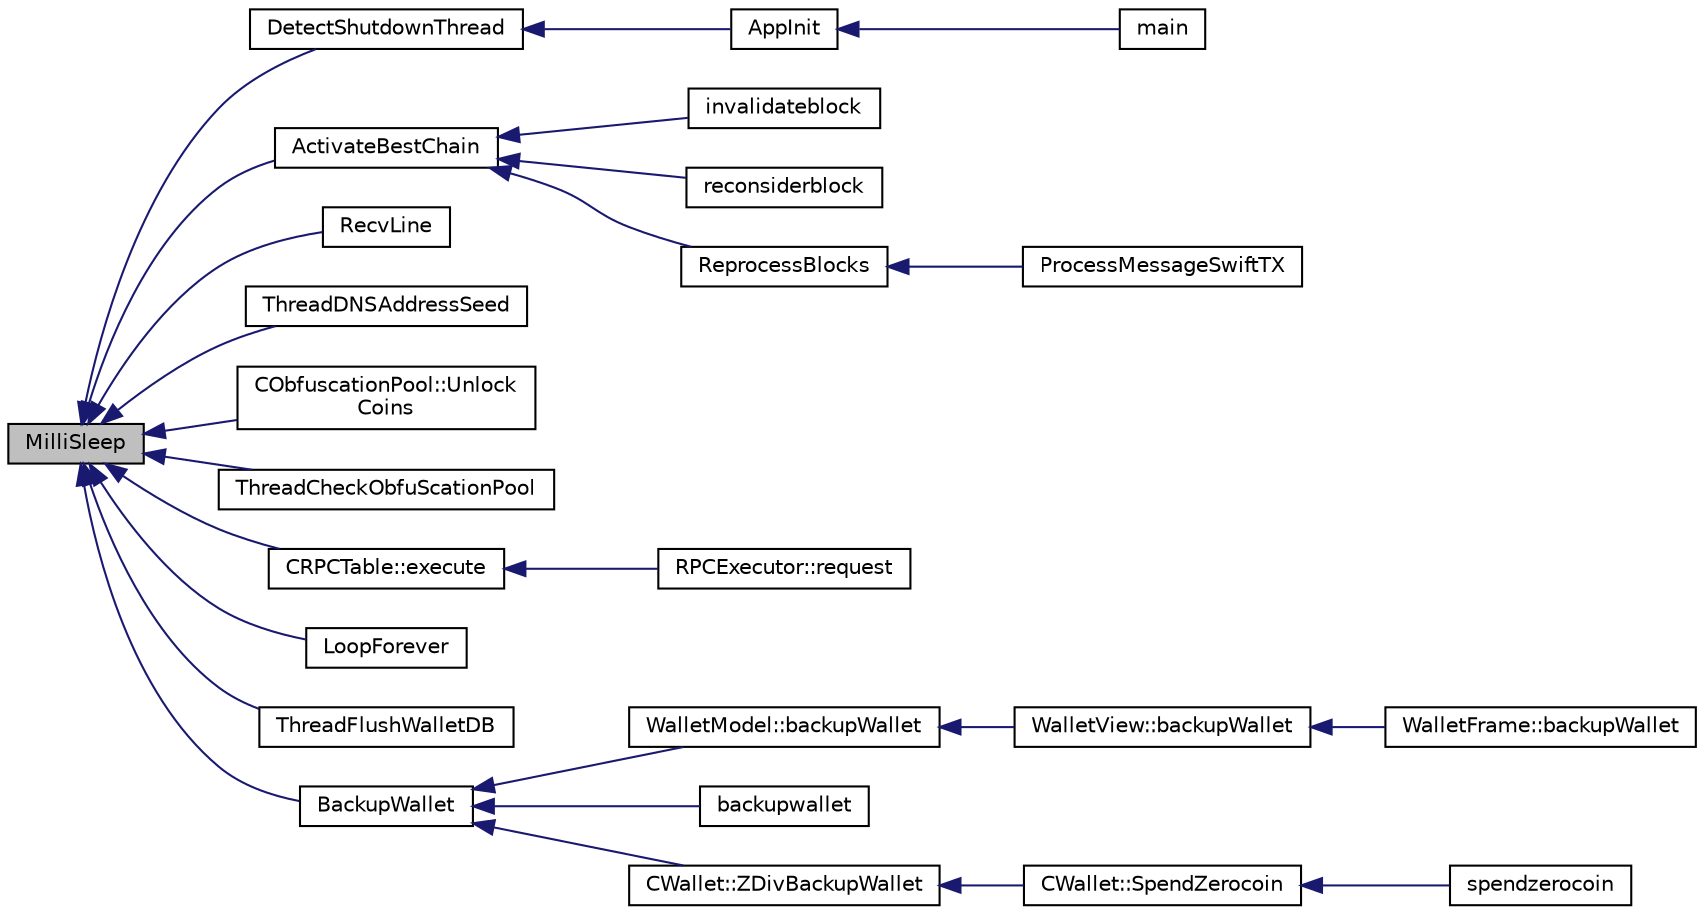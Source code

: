 digraph "MilliSleep"
{
  edge [fontname="Helvetica",fontsize="10",labelfontname="Helvetica",labelfontsize="10"];
  node [fontname="Helvetica",fontsize="10",shape=record];
  rankdir="LR";
  Node365 [label="MilliSleep",height=0.2,width=0.4,color="black", fillcolor="grey75", style="filled", fontcolor="black"];
  Node365 -> Node366 [dir="back",color="midnightblue",fontsize="10",style="solid",fontname="Helvetica"];
  Node366 [label="DetectShutdownThread",height=0.2,width=0.4,color="black", fillcolor="white", style="filled",URL="$divid_8cpp.html#ab68baad9d16aab4c1dcdda691a8bf18f"];
  Node366 -> Node367 [dir="back",color="midnightblue",fontsize="10",style="solid",fontname="Helvetica"];
  Node367 [label="AppInit",height=0.2,width=0.4,color="black", fillcolor="white", style="filled",URL="$divid_8cpp.html#ac59316b767e6984e1285f0531275286b"];
  Node367 -> Node368 [dir="back",color="midnightblue",fontsize="10",style="solid",fontname="Helvetica"];
  Node368 [label="main",height=0.2,width=0.4,color="black", fillcolor="white", style="filled",URL="$divid_8cpp.html#a0ddf1224851353fc92bfbff6f499fa97"];
  Node365 -> Node369 [dir="back",color="midnightblue",fontsize="10",style="solid",fontname="Helvetica"];
  Node369 [label="ActivateBestChain",height=0.2,width=0.4,color="black", fillcolor="white", style="filled",URL="$main_8h.html#a72319a7a8134065f0d4f16f47f902d2b",tooltip="Make the best chain active, in multiple steps. "];
  Node369 -> Node370 [dir="back",color="midnightblue",fontsize="10",style="solid",fontname="Helvetica"];
  Node370 [label="invalidateblock",height=0.2,width=0.4,color="black", fillcolor="white", style="filled",URL="$rpcblockchain_8cpp.html#aad7d6af4efa7bf90262450c0dd5998da"];
  Node369 -> Node371 [dir="back",color="midnightblue",fontsize="10",style="solid",fontname="Helvetica"];
  Node371 [label="reconsiderblock",height=0.2,width=0.4,color="black", fillcolor="white", style="filled",URL="$rpcblockchain_8cpp.html#a2188d4f05e6f6176e49da2a1d41b55e3"];
  Node369 -> Node372 [dir="back",color="midnightblue",fontsize="10",style="solid",fontname="Helvetica"];
  Node372 [label="ReprocessBlocks",height=0.2,width=0.4,color="black", fillcolor="white", style="filled",URL="$spork_8h.html#a6b20cdba297d137a4d7a91691cc4457b"];
  Node372 -> Node373 [dir="back",color="midnightblue",fontsize="10",style="solid",fontname="Helvetica"];
  Node373 [label="ProcessMessageSwiftTX",height=0.2,width=0.4,color="black", fillcolor="white", style="filled",URL="$swifttx_8h.html#a155e5c12fe35b2b4129c46ba9b66b06f"];
  Node365 -> Node374 [dir="back",color="midnightblue",fontsize="10",style="solid",fontname="Helvetica"];
  Node374 [label="RecvLine",height=0.2,width=0.4,color="black", fillcolor="white", style="filled",URL="$net_8cpp.html#a1974b789f25e8ac412052f627488e0ad"];
  Node365 -> Node375 [dir="back",color="midnightblue",fontsize="10",style="solid",fontname="Helvetica"];
  Node375 [label="ThreadDNSAddressSeed",height=0.2,width=0.4,color="black", fillcolor="white", style="filled",URL="$net_8cpp.html#ab2d8883b5524ec7b80d3b9535e73a3ed"];
  Node365 -> Node376 [dir="back",color="midnightblue",fontsize="10",style="solid",fontname="Helvetica"];
  Node376 [label="CObfuscationPool::Unlock\lCoins",height=0.2,width=0.4,color="black", fillcolor="white", style="filled",URL="$class_c_obfuscation_pool.html#aa8020a6f75404ddbde8dfee08c6a5322"];
  Node365 -> Node377 [dir="back",color="midnightblue",fontsize="10",style="solid",fontname="Helvetica"];
  Node377 [label="ThreadCheckObfuScationPool",height=0.2,width=0.4,color="black", fillcolor="white", style="filled",URL="$obfuscation_8h.html#a3f96a5ca9c6735e5bfac77582f0af321"];
  Node365 -> Node378 [dir="back",color="midnightblue",fontsize="10",style="solid",fontname="Helvetica"];
  Node378 [label="CRPCTable::execute",height=0.2,width=0.4,color="black", fillcolor="white", style="filled",URL="$class_c_r_p_c_table.html#a18a39759205e739d86a35a1c92243760",tooltip="Execute a method. "];
  Node378 -> Node379 [dir="back",color="midnightblue",fontsize="10",style="solid",fontname="Helvetica"];
  Node379 [label="RPCExecutor::request",height=0.2,width=0.4,color="black", fillcolor="white", style="filled",URL="$class_r_p_c_executor.html#a26e314b5c74eef7a5d310578e1cdb1eb"];
  Node365 -> Node380 [dir="back",color="midnightblue",fontsize="10",style="solid",fontname="Helvetica"];
  Node380 [label="LoopForever",height=0.2,width=0.4,color="black", fillcolor="white", style="filled",URL="$util_8h.html#ac6be85b683de5d9b41dc3046e50d6acd",tooltip="Standard wrapper for do-something-forever thread functions. "];
  Node365 -> Node381 [dir="back",color="midnightblue",fontsize="10",style="solid",fontname="Helvetica"];
  Node381 [label="ThreadFlushWalletDB",height=0.2,width=0.4,color="black", fillcolor="white", style="filled",URL="$walletdb_8cpp.html#a571e13707ba159c7c047875764ae5e2b"];
  Node365 -> Node382 [dir="back",color="midnightblue",fontsize="10",style="solid",fontname="Helvetica"];
  Node382 [label="BackupWallet",height=0.2,width=0.4,color="black", fillcolor="white", style="filled",URL="$walletdb_8cpp.html#a273c3692765c732c5f724cec93e6b62f"];
  Node382 -> Node383 [dir="back",color="midnightblue",fontsize="10",style="solid",fontname="Helvetica"];
  Node383 [label="WalletModel::backupWallet",height=0.2,width=0.4,color="black", fillcolor="white", style="filled",URL="$class_wallet_model.html#aa316c19ef41f26ea89f194ab253d3206"];
  Node383 -> Node384 [dir="back",color="midnightblue",fontsize="10",style="solid",fontname="Helvetica"];
  Node384 [label="WalletView::backupWallet",height=0.2,width=0.4,color="black", fillcolor="white", style="filled",URL="$class_wallet_view.html#a9800d793b552076b4207276d9e08c8b6",tooltip="Backup the wallet. "];
  Node384 -> Node385 [dir="back",color="midnightblue",fontsize="10",style="solid",fontname="Helvetica"];
  Node385 [label="WalletFrame::backupWallet",height=0.2,width=0.4,color="black", fillcolor="white", style="filled",URL="$class_wallet_frame.html#a76aa3543635fedea052661a4cd44b81d",tooltip="Backup the wallet. "];
  Node382 -> Node386 [dir="back",color="midnightblue",fontsize="10",style="solid",fontname="Helvetica"];
  Node386 [label="backupwallet",height=0.2,width=0.4,color="black", fillcolor="white", style="filled",URL="$rpcwallet_8cpp.html#a7813bcc93d80c6c4ad0ae846f80cff3e"];
  Node382 -> Node387 [dir="back",color="midnightblue",fontsize="10",style="solid",fontname="Helvetica"];
  Node387 [label="CWallet::ZDivBackupWallet",height=0.2,width=0.4,color="black", fillcolor="white", style="filled",URL="$class_c_wallet.html#a8b8b981ee5504b1b8bf16ca4cb53ee4e"];
  Node387 -> Node388 [dir="back",color="midnightblue",fontsize="10",style="solid",fontname="Helvetica"];
  Node388 [label="CWallet::SpendZerocoin",height=0.2,width=0.4,color="black", fillcolor="white", style="filled",URL="$class_c_wallet.html#aedd0ae4e683ee642272e170b7afd33fe"];
  Node388 -> Node389 [dir="back",color="midnightblue",fontsize="10",style="solid",fontname="Helvetica"];
  Node389 [label="spendzerocoin",height=0.2,width=0.4,color="black", fillcolor="white", style="filled",URL="$rpcwallet_8cpp.html#adea64c692ec279a1a3a2c9143f264955"];
}
